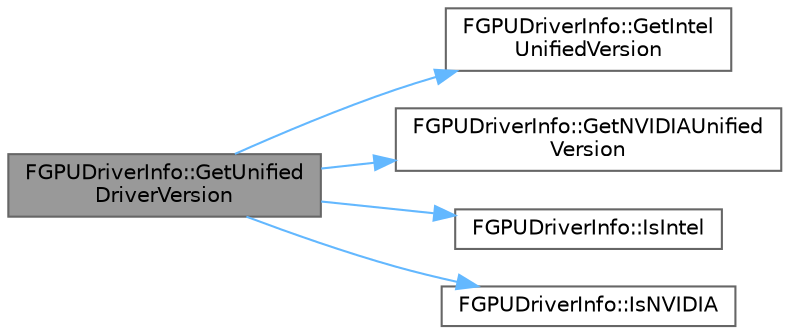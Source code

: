 digraph "FGPUDriverInfo::GetUnifiedDriverVersion"
{
 // INTERACTIVE_SVG=YES
 // LATEX_PDF_SIZE
  bgcolor="transparent";
  edge [fontname=Helvetica,fontsize=10,labelfontname=Helvetica,labelfontsize=10];
  node [fontname=Helvetica,fontsize=10,shape=box,height=0.2,width=0.4];
  rankdir="LR";
  Node1 [id="Node000001",label="FGPUDriverInfo::GetUnified\lDriverVersion",height=0.2,width=0.4,color="gray40", fillcolor="grey60", style="filled", fontcolor="black",tooltip=" "];
  Node1 -> Node2 [id="edge1_Node000001_Node000002",color="steelblue1",style="solid",tooltip=" "];
  Node2 [id="Node000002",label="FGPUDriverInfo::GetIntel\lUnifiedVersion",height=0.2,width=0.4,color="grey40", fillcolor="white", style="filled",URL="$dd/d21/structFGPUDriverInfo.html#ac223853ff5a2ad1e62180ce2a4f45835",tooltip=" "];
  Node1 -> Node3 [id="edge2_Node000001_Node000003",color="steelblue1",style="solid",tooltip=" "];
  Node3 [id="Node000003",label="FGPUDriverInfo::GetNVIDIAUnified\lVersion",height=0.2,width=0.4,color="grey40", fillcolor="white", style="filled",URL="$dd/d21/structFGPUDriverInfo.html#a197580940a318b70abdc2fe1f0e4cb19",tooltip=" "];
  Node1 -> Node4 [id="edge3_Node000001_Node000004",color="steelblue1",style="solid",tooltip=" "];
  Node4 [id="Node000004",label="FGPUDriverInfo::IsIntel",height=0.2,width=0.4,color="grey40", fillcolor="white", style="filled",URL="$dd/d21/structFGPUDriverInfo.html#ae98feb14330b560d2b84abc75c060193",tooltip=" "];
  Node1 -> Node5 [id="edge4_Node000001_Node000005",color="steelblue1",style="solid",tooltip=" "];
  Node5 [id="Node000005",label="FGPUDriverInfo::IsNVIDIA",height=0.2,width=0.4,color="grey40", fillcolor="white", style="filled",URL="$dd/d21/structFGPUDriverInfo.html#a1c1cd426e6315c3ad0455c2a1118f566",tooltip=" "];
}
